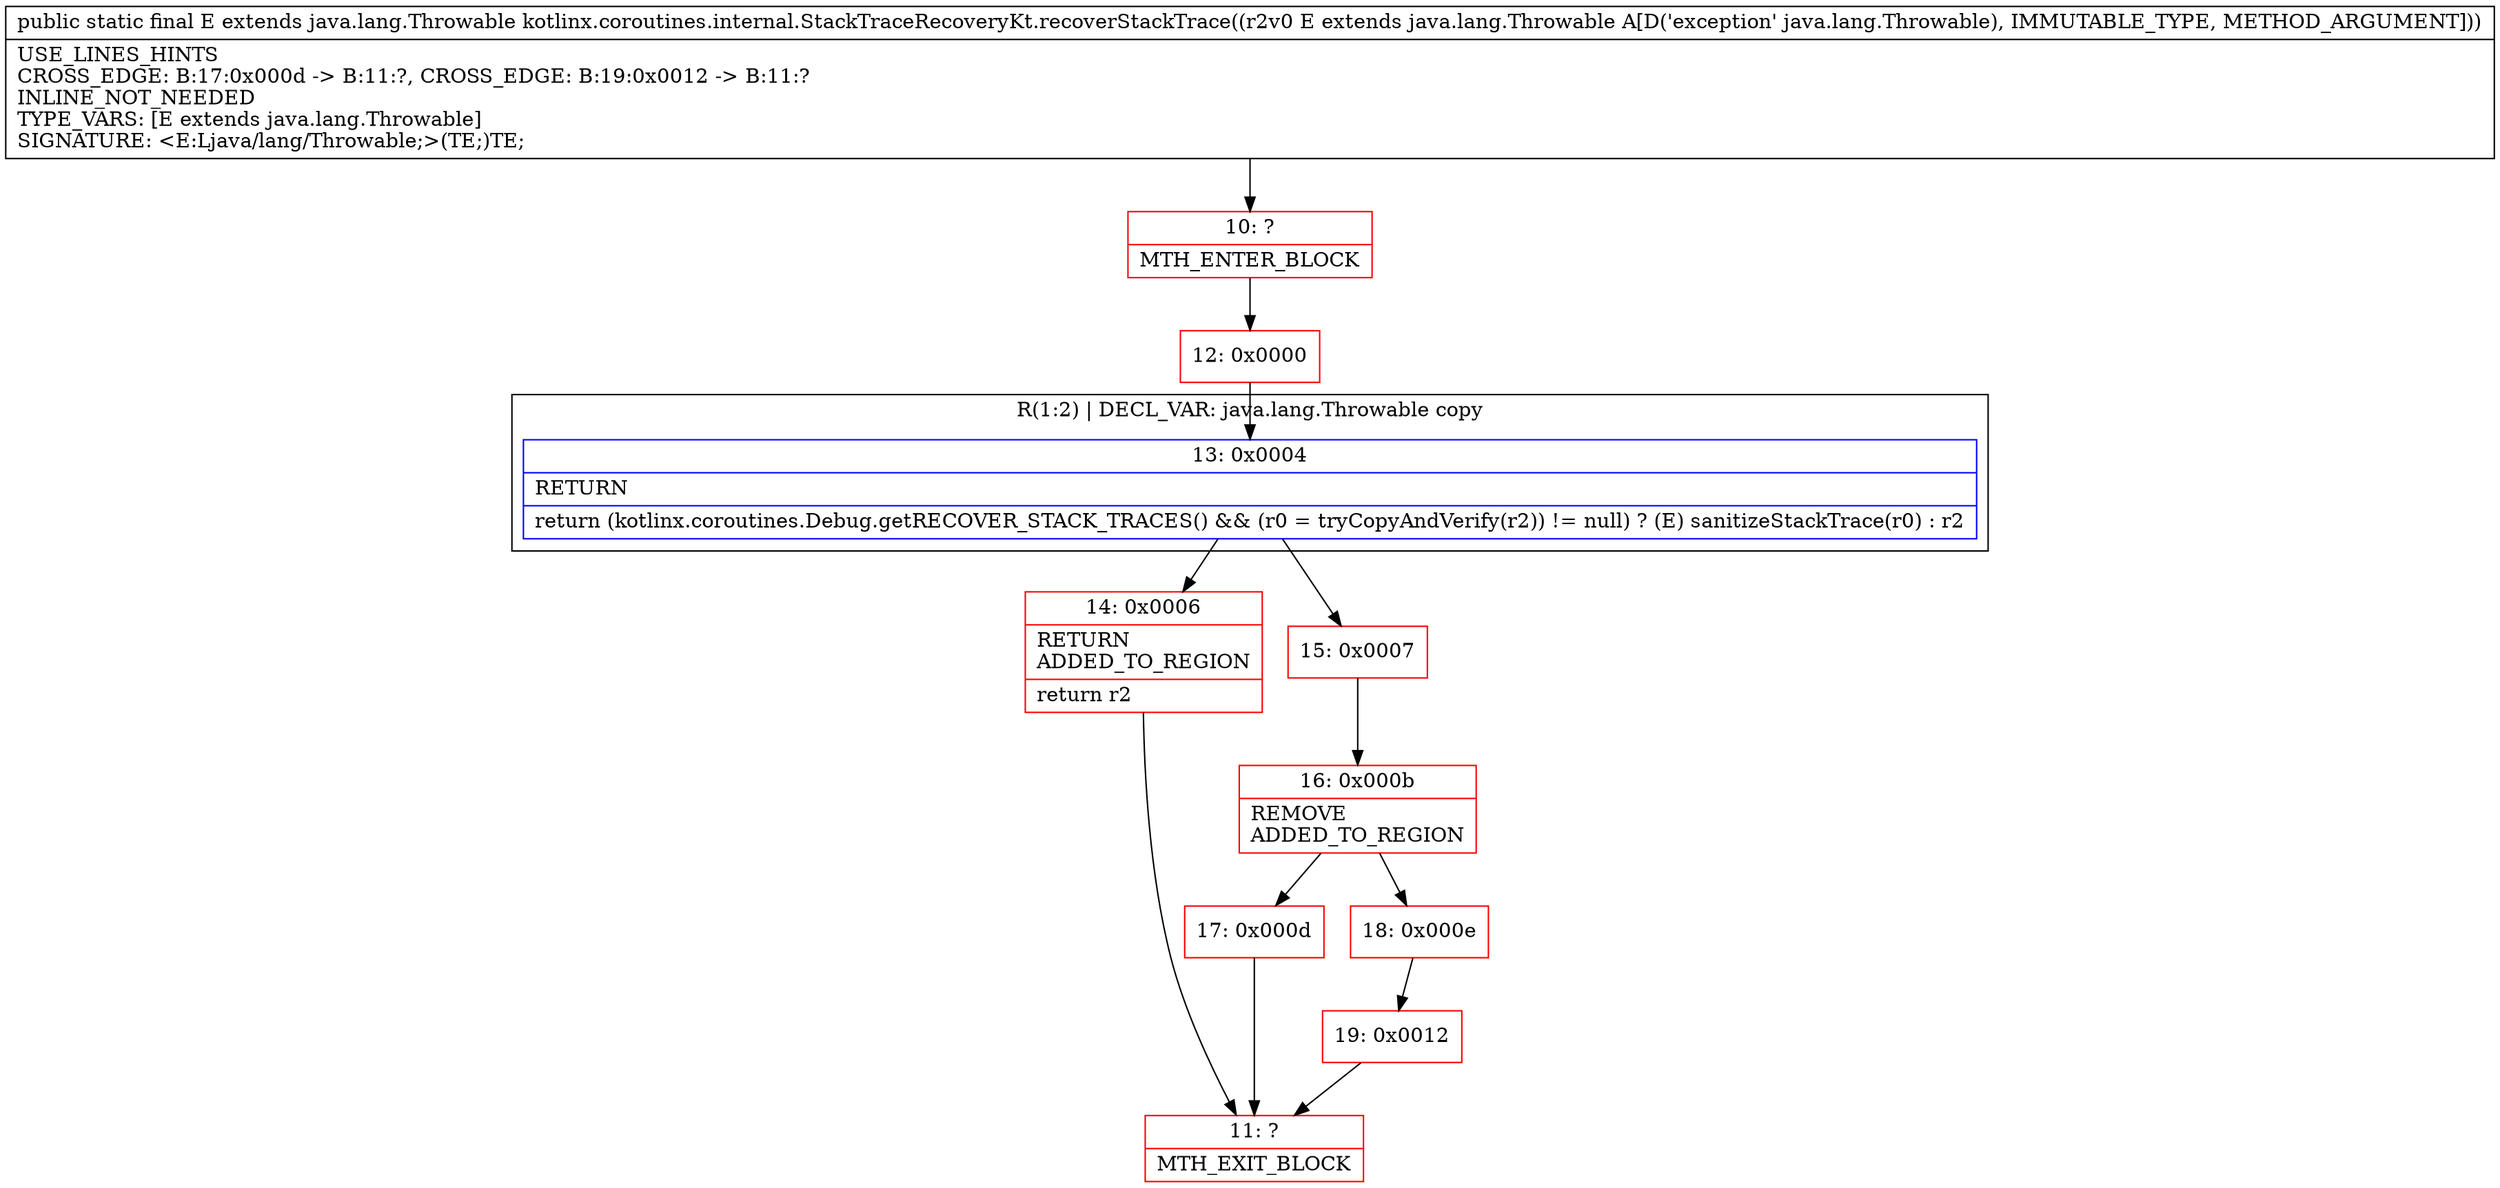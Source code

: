 digraph "CFG forkotlinx.coroutines.internal.StackTraceRecoveryKt.recoverStackTrace(Ljava\/lang\/Throwable;)Ljava\/lang\/Throwable;" {
subgraph cluster_Region_618481486 {
label = "R(1:2) | DECL_VAR: java.lang.Throwable copy\l";
node [shape=record,color=blue];
Node_13 [shape=record,label="{13\:\ 0x0004|RETURN\l|return (kotlinx.coroutines.Debug.getRECOVER_STACK_TRACES() && (r0 = tryCopyAndVerify(r2)) != null) ? (E) sanitizeStackTrace(r0) : r2\l}"];
}
Node_10 [shape=record,color=red,label="{10\:\ ?|MTH_ENTER_BLOCK\l}"];
Node_12 [shape=record,color=red,label="{12\:\ 0x0000}"];
Node_14 [shape=record,color=red,label="{14\:\ 0x0006|RETURN\lADDED_TO_REGION\l|return r2\l}"];
Node_11 [shape=record,color=red,label="{11\:\ ?|MTH_EXIT_BLOCK\l}"];
Node_15 [shape=record,color=red,label="{15\:\ 0x0007}"];
Node_16 [shape=record,color=red,label="{16\:\ 0x000b|REMOVE\lADDED_TO_REGION\l}"];
Node_17 [shape=record,color=red,label="{17\:\ 0x000d}"];
Node_18 [shape=record,color=red,label="{18\:\ 0x000e}"];
Node_19 [shape=record,color=red,label="{19\:\ 0x0012}"];
MethodNode[shape=record,label="{public static final E extends java.lang.Throwable kotlinx.coroutines.internal.StackTraceRecoveryKt.recoverStackTrace((r2v0 E extends java.lang.Throwable A[D('exception' java.lang.Throwable), IMMUTABLE_TYPE, METHOD_ARGUMENT]))  | USE_LINES_HINTS\lCROSS_EDGE: B:17:0x000d \-\> B:11:?, CROSS_EDGE: B:19:0x0012 \-\> B:11:?\lINLINE_NOT_NEEDED\lTYPE_VARS: [E extends java.lang.Throwable]\lSIGNATURE: \<E:Ljava\/lang\/Throwable;\>(TE;)TE;\l}"];
MethodNode -> Node_10;Node_13 -> Node_14;
Node_13 -> Node_15;
Node_10 -> Node_12;
Node_12 -> Node_13;
Node_14 -> Node_11;
Node_15 -> Node_16;
Node_16 -> Node_17;
Node_16 -> Node_18;
Node_17 -> Node_11;
Node_18 -> Node_19;
Node_19 -> Node_11;
}

